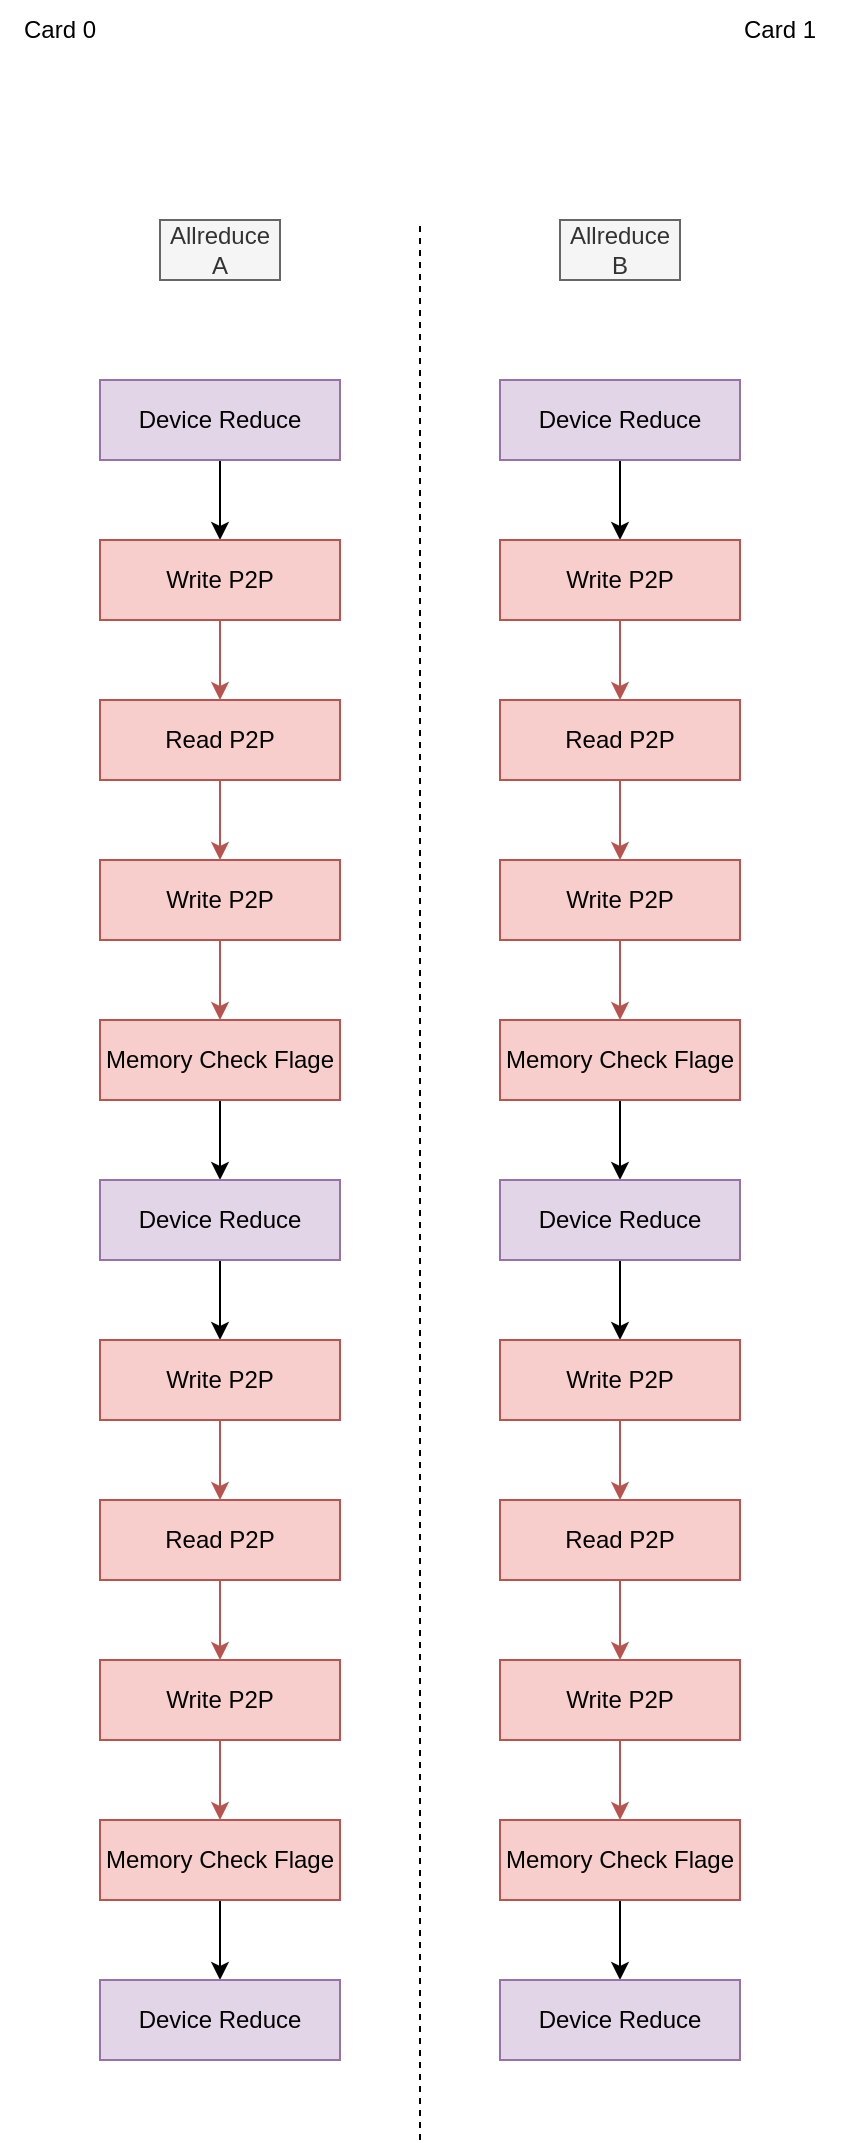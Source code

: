 <mxfile version="21.3.2" type="github">
  <diagram name="Page-1" id="uNbcob3fMyuhYD2jePh7">
    <mxGraphModel dx="902" dy="503" grid="1" gridSize="10" guides="1" tooltips="1" connect="1" arrows="1" fold="1" page="1" pageScale="1" pageWidth="850" pageHeight="1100" math="0" shadow="0">
      <root>
        <mxCell id="0" />
        <mxCell id="1" parent="0" />
        <mxCell id="12-pQkPCJ5uMw9uzVMLO-1" value="" style="endArrow=none;dashed=1;html=1;rounded=0;" edge="1" parent="1">
          <mxGeometry width="50" height="50" relative="1" as="geometry">
            <mxPoint x="440" y="1080" as="sourcePoint" />
            <mxPoint x="440" y="120" as="targetPoint" />
          </mxGeometry>
        </mxCell>
        <mxCell id="12-pQkPCJ5uMw9uzVMLO-2" value="" style="edgeStyle=orthogonalEdgeStyle;rounded=0;orthogonalLoop=1;jettySize=auto;html=1;fillColor=#d5e8d4;strokeColor=#000000;" edge="1" parent="1" source="12-pQkPCJ5uMw9uzVMLO-3" target="12-pQkPCJ5uMw9uzVMLO-5">
          <mxGeometry relative="1" as="geometry" />
        </mxCell>
        <mxCell id="12-pQkPCJ5uMw9uzVMLO-3" value="Device Reduce" style="rounded=0;whiteSpace=wrap;html=1;fillColor=#e1d5e7;strokeColor=#9673a6;" vertex="1" parent="1">
          <mxGeometry x="280" y="200" width="120" height="40" as="geometry" />
        </mxCell>
        <mxCell id="12-pQkPCJ5uMw9uzVMLO-4" value="" style="edgeStyle=orthogonalEdgeStyle;rounded=0;orthogonalLoop=1;jettySize=auto;html=1;fillColor=#f8cecc;strokeColor=#b85450;" edge="1" parent="1" source="12-pQkPCJ5uMw9uzVMLO-5" target="12-pQkPCJ5uMw9uzVMLO-7">
          <mxGeometry relative="1" as="geometry" />
        </mxCell>
        <mxCell id="12-pQkPCJ5uMw9uzVMLO-5" value="Write P2P" style="rounded=0;whiteSpace=wrap;html=1;fillColor=#f8cecc;strokeColor=#b85450;" vertex="1" parent="1">
          <mxGeometry x="280" y="280" width="120" height="40" as="geometry" />
        </mxCell>
        <mxCell id="12-pQkPCJ5uMw9uzVMLO-6" value="" style="edgeStyle=orthogonalEdgeStyle;rounded=0;orthogonalLoop=1;jettySize=auto;html=1;fillColor=#f8cecc;strokeColor=#b85450;" edge="1" parent="1" source="12-pQkPCJ5uMw9uzVMLO-7" target="12-pQkPCJ5uMw9uzVMLO-9">
          <mxGeometry relative="1" as="geometry" />
        </mxCell>
        <mxCell id="12-pQkPCJ5uMw9uzVMLO-7" value="Read P2P" style="rounded=0;whiteSpace=wrap;html=1;fillColor=#f8cecc;strokeColor=#b85450;" vertex="1" parent="1">
          <mxGeometry x="280" y="360" width="120" height="40" as="geometry" />
        </mxCell>
        <mxCell id="12-pQkPCJ5uMw9uzVMLO-8" value="" style="edgeStyle=orthogonalEdgeStyle;rounded=0;orthogonalLoop=1;jettySize=auto;html=1;fillColor=#f8cecc;strokeColor=#b85450;" edge="1" parent="1" source="12-pQkPCJ5uMw9uzVMLO-9" target="12-pQkPCJ5uMw9uzVMLO-11">
          <mxGeometry relative="1" as="geometry" />
        </mxCell>
        <mxCell id="12-pQkPCJ5uMw9uzVMLO-9" value="Write P2P" style="rounded=0;whiteSpace=wrap;html=1;fillColor=#f8cecc;strokeColor=#b85450;" vertex="1" parent="1">
          <mxGeometry x="280" y="440" width="120" height="40" as="geometry" />
        </mxCell>
        <mxCell id="12-pQkPCJ5uMw9uzVMLO-10" value="" style="edgeStyle=orthogonalEdgeStyle;rounded=0;orthogonalLoop=1;jettySize=auto;html=1;fillColor=#d5e8d4;strokeColor=#000000;" edge="1" parent="1" source="12-pQkPCJ5uMw9uzVMLO-11" target="12-pQkPCJ5uMw9uzVMLO-13">
          <mxGeometry relative="1" as="geometry" />
        </mxCell>
        <mxCell id="12-pQkPCJ5uMw9uzVMLO-11" value="Memory Check Flage" style="rounded=0;whiteSpace=wrap;html=1;fillColor=#f8cecc;strokeColor=#b85450;" vertex="1" parent="1">
          <mxGeometry x="280" y="520" width="120" height="40" as="geometry" />
        </mxCell>
        <mxCell id="12-pQkPCJ5uMw9uzVMLO-12" value="" style="edgeStyle=orthogonalEdgeStyle;rounded=0;orthogonalLoop=1;jettySize=auto;html=1;" edge="1" parent="1" source="12-pQkPCJ5uMw9uzVMLO-13" target="12-pQkPCJ5uMw9uzVMLO-31">
          <mxGeometry relative="1" as="geometry" />
        </mxCell>
        <mxCell id="12-pQkPCJ5uMw9uzVMLO-13" value="Device Reduce" style="rounded=0;whiteSpace=wrap;html=1;fillColor=#e1d5e7;strokeColor=#9673a6;" vertex="1" parent="1">
          <mxGeometry x="280" y="600" width="120" height="40" as="geometry" />
        </mxCell>
        <mxCell id="12-pQkPCJ5uMw9uzVMLO-14" value="" style="edgeStyle=orthogonalEdgeStyle;rounded=0;orthogonalLoop=1;jettySize=auto;html=1;fillColor=#d5e8d4;strokeColor=#000000;" edge="1" parent="1" source="12-pQkPCJ5uMw9uzVMLO-15" target="12-pQkPCJ5uMw9uzVMLO-17">
          <mxGeometry relative="1" as="geometry" />
        </mxCell>
        <mxCell id="12-pQkPCJ5uMw9uzVMLO-15" value="Device Reduce" style="rounded=0;whiteSpace=wrap;html=1;fillColor=#e1d5e7;strokeColor=#9673a6;" vertex="1" parent="1">
          <mxGeometry x="480" y="200" width="120" height="40" as="geometry" />
        </mxCell>
        <mxCell id="12-pQkPCJ5uMw9uzVMLO-16" value="" style="edgeStyle=orthogonalEdgeStyle;rounded=0;orthogonalLoop=1;jettySize=auto;html=1;fillColor=#f8cecc;strokeColor=#b85450;" edge="1" parent="1" source="12-pQkPCJ5uMw9uzVMLO-17" target="12-pQkPCJ5uMw9uzVMLO-19">
          <mxGeometry relative="1" as="geometry" />
        </mxCell>
        <mxCell id="12-pQkPCJ5uMw9uzVMLO-17" value="Write P2P" style="rounded=0;whiteSpace=wrap;html=1;fillColor=#f8cecc;strokeColor=#b85450;" vertex="1" parent="1">
          <mxGeometry x="480" y="280" width="120" height="40" as="geometry" />
        </mxCell>
        <mxCell id="12-pQkPCJ5uMw9uzVMLO-18" value="" style="edgeStyle=orthogonalEdgeStyle;rounded=0;orthogonalLoop=1;jettySize=auto;html=1;fillColor=#f8cecc;strokeColor=#b85450;" edge="1" parent="1" source="12-pQkPCJ5uMw9uzVMLO-19" target="12-pQkPCJ5uMw9uzVMLO-21">
          <mxGeometry relative="1" as="geometry" />
        </mxCell>
        <mxCell id="12-pQkPCJ5uMw9uzVMLO-19" value="Read P2P" style="rounded=0;whiteSpace=wrap;html=1;fillColor=#f8cecc;strokeColor=#b85450;" vertex="1" parent="1">
          <mxGeometry x="480" y="360" width="120" height="40" as="geometry" />
        </mxCell>
        <mxCell id="12-pQkPCJ5uMw9uzVMLO-20" value="" style="edgeStyle=orthogonalEdgeStyle;rounded=0;orthogonalLoop=1;jettySize=auto;html=1;fillColor=#f8cecc;strokeColor=#b85450;" edge="1" parent="1" source="12-pQkPCJ5uMw9uzVMLO-21" target="12-pQkPCJ5uMw9uzVMLO-23">
          <mxGeometry relative="1" as="geometry" />
        </mxCell>
        <mxCell id="12-pQkPCJ5uMw9uzVMLO-21" value="Write P2P" style="rounded=0;whiteSpace=wrap;html=1;fillColor=#f8cecc;strokeColor=#b85450;" vertex="1" parent="1">
          <mxGeometry x="480" y="440" width="120" height="40" as="geometry" />
        </mxCell>
        <mxCell id="12-pQkPCJ5uMw9uzVMLO-22" value="" style="edgeStyle=orthogonalEdgeStyle;rounded=0;orthogonalLoop=1;jettySize=auto;html=1;fillColor=#d5e8d4;strokeColor=#000000;" edge="1" parent="1" source="12-pQkPCJ5uMw9uzVMLO-23" target="12-pQkPCJ5uMw9uzVMLO-25">
          <mxGeometry relative="1" as="geometry" />
        </mxCell>
        <mxCell id="12-pQkPCJ5uMw9uzVMLO-23" value="Memory Check Flage" style="rounded=0;whiteSpace=wrap;html=1;fillColor=#f8cecc;strokeColor=#b85450;" vertex="1" parent="1">
          <mxGeometry x="480" y="520" width="120" height="40" as="geometry" />
        </mxCell>
        <mxCell id="12-pQkPCJ5uMw9uzVMLO-24" value="" style="edgeStyle=orthogonalEdgeStyle;rounded=0;orthogonalLoop=1;jettySize=auto;html=1;" edge="1" parent="1" source="12-pQkPCJ5uMw9uzVMLO-25" target="12-pQkPCJ5uMw9uzVMLO-40">
          <mxGeometry relative="1" as="geometry" />
        </mxCell>
        <mxCell id="12-pQkPCJ5uMw9uzVMLO-25" value="Device Reduce" style="rounded=0;whiteSpace=wrap;html=1;fillColor=#e1d5e7;strokeColor=#9673a6;" vertex="1" parent="1">
          <mxGeometry x="480" y="600" width="120" height="40" as="geometry" />
        </mxCell>
        <mxCell id="12-pQkPCJ5uMw9uzVMLO-26" value="Allreduce&lt;br&gt;B" style="text;html=1;strokeColor=#666666;fillColor=#f5f5f5;align=center;verticalAlign=middle;whiteSpace=wrap;rounded=0;fontColor=#333333;" vertex="1" parent="1">
          <mxGeometry x="510" y="120" width="60" height="30" as="geometry" />
        </mxCell>
        <mxCell id="12-pQkPCJ5uMw9uzVMLO-27" value="Allreduce&lt;br&gt;A" style="text;html=1;strokeColor=#666666;fillColor=#f5f5f5;align=center;verticalAlign=middle;whiteSpace=wrap;rounded=0;fontColor=#333333;" vertex="1" parent="1">
          <mxGeometry x="310" y="120" width="60" height="30" as="geometry" />
        </mxCell>
        <mxCell id="12-pQkPCJ5uMw9uzVMLO-28" value="Card 0" style="text;html=1;strokeColor=none;fillColor=none;align=center;verticalAlign=middle;whiteSpace=wrap;rounded=0;" vertex="1" parent="1">
          <mxGeometry x="230" y="10" width="60" height="30" as="geometry" />
        </mxCell>
        <mxCell id="12-pQkPCJ5uMw9uzVMLO-29" value="Card 1" style="text;html=1;strokeColor=none;fillColor=none;align=center;verticalAlign=middle;whiteSpace=wrap;rounded=0;" vertex="1" parent="1">
          <mxGeometry x="590" y="10" width="60" height="30" as="geometry" />
        </mxCell>
        <mxCell id="12-pQkPCJ5uMw9uzVMLO-30" value="" style="edgeStyle=orthogonalEdgeStyle;rounded=0;orthogonalLoop=1;jettySize=auto;html=1;fillColor=#f8cecc;strokeColor=#b85450;" edge="1" parent="1" source="12-pQkPCJ5uMw9uzVMLO-31" target="12-pQkPCJ5uMw9uzVMLO-33">
          <mxGeometry relative="1" as="geometry" />
        </mxCell>
        <mxCell id="12-pQkPCJ5uMw9uzVMLO-31" value="Write P2P" style="rounded=0;whiteSpace=wrap;html=1;fillColor=#f8cecc;strokeColor=#b85450;" vertex="1" parent="1">
          <mxGeometry x="280" y="680" width="120" height="40" as="geometry" />
        </mxCell>
        <mxCell id="12-pQkPCJ5uMw9uzVMLO-32" value="" style="edgeStyle=orthogonalEdgeStyle;rounded=0;orthogonalLoop=1;jettySize=auto;html=1;fillColor=#f8cecc;strokeColor=#b85450;" edge="1" parent="1" source="12-pQkPCJ5uMw9uzVMLO-33" target="12-pQkPCJ5uMw9uzVMLO-35">
          <mxGeometry relative="1" as="geometry" />
        </mxCell>
        <mxCell id="12-pQkPCJ5uMw9uzVMLO-33" value="Read P2P" style="rounded=0;whiteSpace=wrap;html=1;fillColor=#f8cecc;strokeColor=#b85450;" vertex="1" parent="1">
          <mxGeometry x="280" y="760" width="120" height="40" as="geometry" />
        </mxCell>
        <mxCell id="12-pQkPCJ5uMw9uzVMLO-34" value="" style="edgeStyle=orthogonalEdgeStyle;rounded=0;orthogonalLoop=1;jettySize=auto;html=1;fillColor=#f8cecc;strokeColor=#b85450;" edge="1" parent="1" source="12-pQkPCJ5uMw9uzVMLO-35" target="12-pQkPCJ5uMw9uzVMLO-37">
          <mxGeometry relative="1" as="geometry" />
        </mxCell>
        <mxCell id="12-pQkPCJ5uMw9uzVMLO-35" value="Write P2P" style="rounded=0;whiteSpace=wrap;html=1;fillColor=#f8cecc;strokeColor=#b85450;" vertex="1" parent="1">
          <mxGeometry x="280" y="840" width="120" height="40" as="geometry" />
        </mxCell>
        <mxCell id="12-pQkPCJ5uMw9uzVMLO-36" value="" style="edgeStyle=orthogonalEdgeStyle;rounded=0;orthogonalLoop=1;jettySize=auto;html=1;fillColor=#d5e8d4;strokeColor=#000000;" edge="1" parent="1" source="12-pQkPCJ5uMw9uzVMLO-37" target="12-pQkPCJ5uMw9uzVMLO-38">
          <mxGeometry relative="1" as="geometry" />
        </mxCell>
        <mxCell id="12-pQkPCJ5uMw9uzVMLO-37" value="Memory Check Flage" style="rounded=0;whiteSpace=wrap;html=1;fillColor=#f8cecc;strokeColor=#b85450;" vertex="1" parent="1">
          <mxGeometry x="280" y="920" width="120" height="40" as="geometry" />
        </mxCell>
        <mxCell id="12-pQkPCJ5uMw9uzVMLO-38" value="Device Reduce" style="rounded=0;whiteSpace=wrap;html=1;fillColor=#e1d5e7;strokeColor=#9673a6;" vertex="1" parent="1">
          <mxGeometry x="280" y="1000" width="120" height="40" as="geometry" />
        </mxCell>
        <mxCell id="12-pQkPCJ5uMw9uzVMLO-39" value="" style="edgeStyle=orthogonalEdgeStyle;rounded=0;orthogonalLoop=1;jettySize=auto;html=1;fillColor=#f8cecc;strokeColor=#b85450;" edge="1" parent="1" source="12-pQkPCJ5uMw9uzVMLO-40" target="12-pQkPCJ5uMw9uzVMLO-42">
          <mxGeometry relative="1" as="geometry" />
        </mxCell>
        <mxCell id="12-pQkPCJ5uMw9uzVMLO-40" value="Write P2P" style="rounded=0;whiteSpace=wrap;html=1;fillColor=#f8cecc;strokeColor=#b85450;" vertex="1" parent="1">
          <mxGeometry x="480" y="680" width="120" height="40" as="geometry" />
        </mxCell>
        <mxCell id="12-pQkPCJ5uMw9uzVMLO-41" value="" style="edgeStyle=orthogonalEdgeStyle;rounded=0;orthogonalLoop=1;jettySize=auto;html=1;fillColor=#f8cecc;strokeColor=#b85450;" edge="1" parent="1" source="12-pQkPCJ5uMw9uzVMLO-42" target="12-pQkPCJ5uMw9uzVMLO-44">
          <mxGeometry relative="1" as="geometry" />
        </mxCell>
        <mxCell id="12-pQkPCJ5uMw9uzVMLO-42" value="Read P2P" style="rounded=0;whiteSpace=wrap;html=1;fillColor=#f8cecc;strokeColor=#b85450;" vertex="1" parent="1">
          <mxGeometry x="480" y="760" width="120" height="40" as="geometry" />
        </mxCell>
        <mxCell id="12-pQkPCJ5uMw9uzVMLO-43" value="" style="edgeStyle=orthogonalEdgeStyle;rounded=0;orthogonalLoop=1;jettySize=auto;html=1;fillColor=#f8cecc;strokeColor=#b85450;" edge="1" parent="1" source="12-pQkPCJ5uMw9uzVMLO-44" target="12-pQkPCJ5uMw9uzVMLO-46">
          <mxGeometry relative="1" as="geometry" />
        </mxCell>
        <mxCell id="12-pQkPCJ5uMw9uzVMLO-44" value="Write P2P" style="rounded=0;whiteSpace=wrap;html=1;fillColor=#f8cecc;strokeColor=#b85450;" vertex="1" parent="1">
          <mxGeometry x="480" y="840" width="120" height="40" as="geometry" />
        </mxCell>
        <mxCell id="12-pQkPCJ5uMw9uzVMLO-45" value="" style="edgeStyle=orthogonalEdgeStyle;rounded=0;orthogonalLoop=1;jettySize=auto;html=1;fillColor=#d5e8d4;strokeColor=#000000;" edge="1" parent="1" source="12-pQkPCJ5uMw9uzVMLO-46" target="12-pQkPCJ5uMw9uzVMLO-47">
          <mxGeometry relative="1" as="geometry" />
        </mxCell>
        <mxCell id="12-pQkPCJ5uMw9uzVMLO-46" value="Memory Check Flage" style="rounded=0;whiteSpace=wrap;html=1;fillColor=#f8cecc;strokeColor=#b85450;" vertex="1" parent="1">
          <mxGeometry x="480" y="920" width="120" height="40" as="geometry" />
        </mxCell>
        <mxCell id="12-pQkPCJ5uMw9uzVMLO-47" value="Device Reduce" style="rounded=0;whiteSpace=wrap;html=1;fillColor=#e1d5e7;strokeColor=#9673a6;" vertex="1" parent="1">
          <mxGeometry x="480" y="1000" width="120" height="40" as="geometry" />
        </mxCell>
      </root>
    </mxGraphModel>
  </diagram>
</mxfile>
